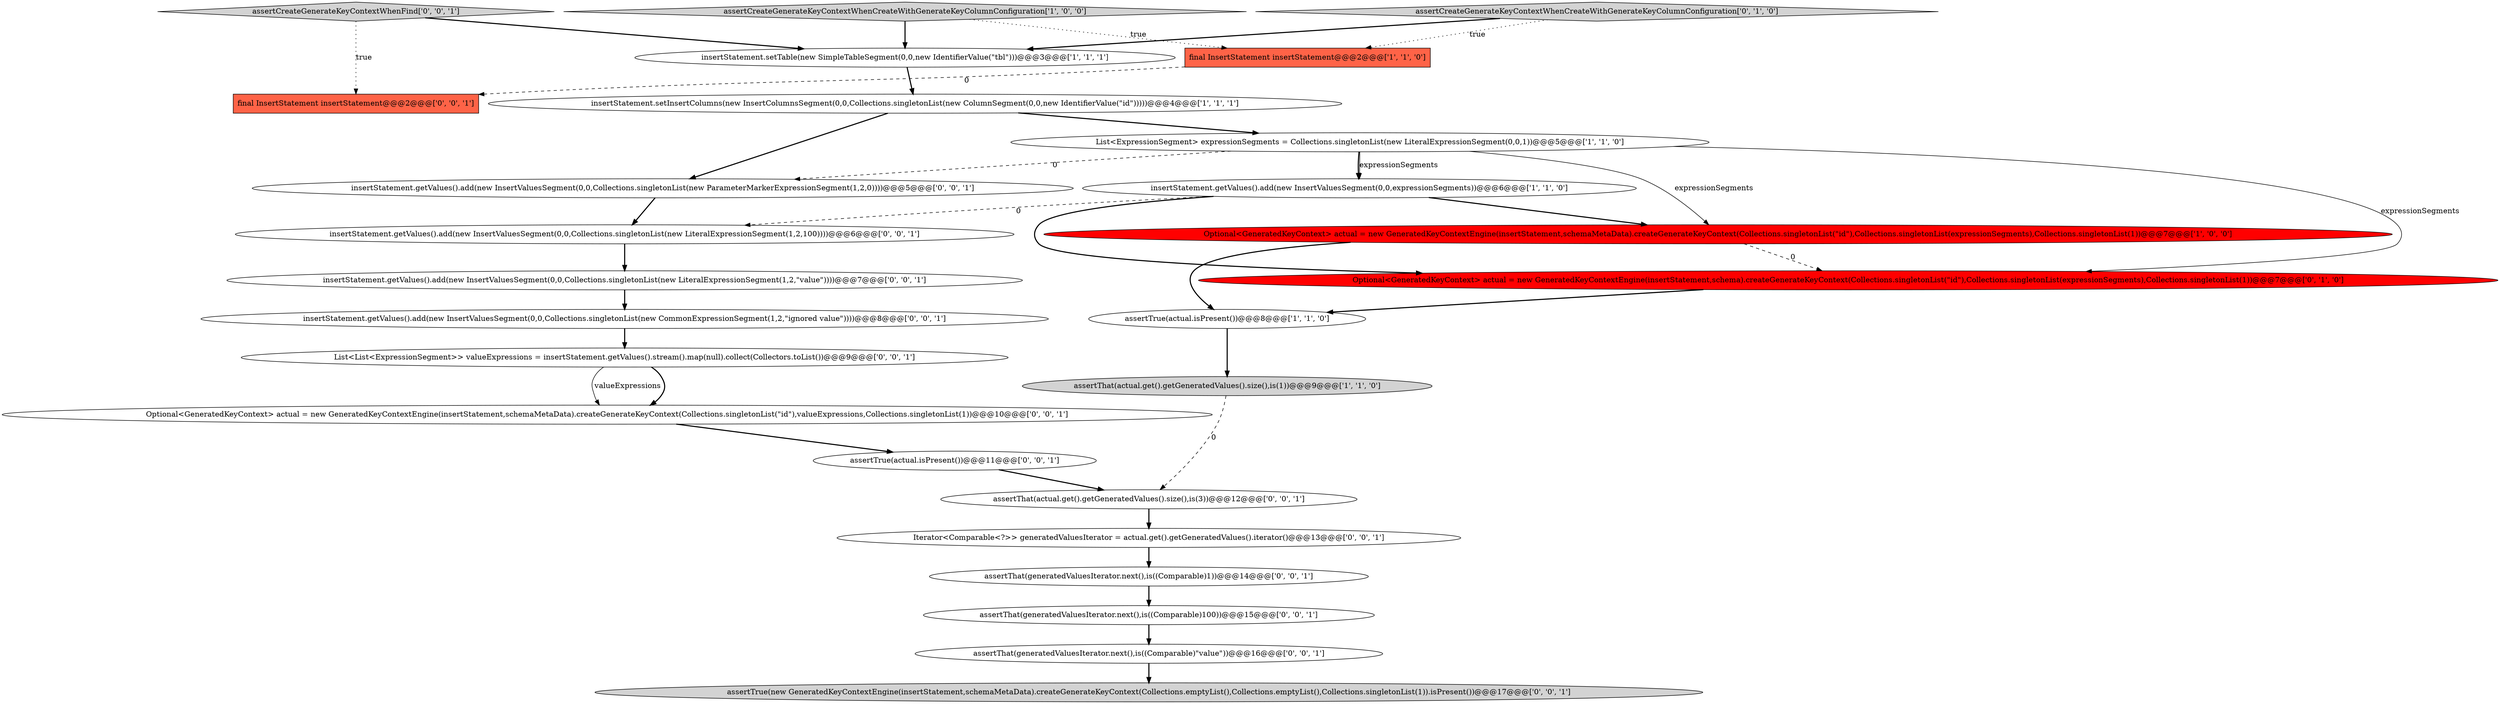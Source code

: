 digraph {
2 [style = filled, label = "insertStatement.setTable(new SimpleTableSegment(0,0,new IdentifierValue(\"tbl\")))@@@3@@@['1', '1', '1']", fillcolor = white, shape = ellipse image = "AAA0AAABBB1BBB"];
20 [style = filled, label = "assertThat(actual.get().getGeneratedValues().size(),is(3))@@@12@@@['0', '0', '1']", fillcolor = white, shape = ellipse image = "AAA0AAABBB3BBB"];
24 [style = filled, label = "assertThat(generatedValuesIterator.next(),is((Comparable)1))@@@14@@@['0', '0', '1']", fillcolor = white, shape = ellipse image = "AAA0AAABBB3BBB"];
8 [style = filled, label = "assertTrue(actual.isPresent())@@@8@@@['1', '1', '0']", fillcolor = white, shape = ellipse image = "AAA0AAABBB1BBB"];
6 [style = filled, label = "Optional<GeneratedKeyContext> actual = new GeneratedKeyContextEngine(insertStatement,schemaMetaData).createGenerateKeyContext(Collections.singletonList(\"id\"),Collections.singletonList(expressionSegments),Collections.singletonList(1))@@@7@@@['1', '0', '0']", fillcolor = red, shape = ellipse image = "AAA1AAABBB1BBB"];
23 [style = filled, label = "assertCreateGenerateKeyContextWhenFind['0', '0', '1']", fillcolor = lightgray, shape = diamond image = "AAA0AAABBB3BBB"];
12 [style = filled, label = "List<List<ExpressionSegment>> valueExpressions = insertStatement.getValues().stream().map(null).collect(Collectors.toList())@@@9@@@['0', '0', '1']", fillcolor = white, shape = ellipse image = "AAA0AAABBB3BBB"];
16 [style = filled, label = "insertStatement.getValues().add(new InsertValuesSegment(0,0,Collections.singletonList(new LiteralExpressionSegment(1,2,100))))@@@6@@@['0', '0', '1']", fillcolor = white, shape = ellipse image = "AAA0AAABBB3BBB"];
4 [style = filled, label = "List<ExpressionSegment> expressionSegments = Collections.singletonList(new LiteralExpressionSegment(0,0,1))@@@5@@@['1', '1', '0']", fillcolor = white, shape = ellipse image = "AAA0AAABBB1BBB"];
21 [style = filled, label = "assertThat(generatedValuesIterator.next(),is((Comparable)\"value\"))@@@16@@@['0', '0', '1']", fillcolor = white, shape = ellipse image = "AAA0AAABBB3BBB"];
9 [style = filled, label = "Optional<GeneratedKeyContext> actual = new GeneratedKeyContextEngine(insertStatement,schema).createGenerateKeyContext(Collections.singletonList(\"id\"),Collections.singletonList(expressionSegments),Collections.singletonList(1))@@@7@@@['0', '1', '0']", fillcolor = red, shape = ellipse image = "AAA1AAABBB2BBB"];
15 [style = filled, label = "insertStatement.getValues().add(new InsertValuesSegment(0,0,Collections.singletonList(new CommonExpressionSegment(1,2,\"ignored value\"))))@@@8@@@['0', '0', '1']", fillcolor = white, shape = ellipse image = "AAA0AAABBB3BBB"];
1 [style = filled, label = "assertThat(actual.get().getGeneratedValues().size(),is(1))@@@9@@@['1', '1', '0']", fillcolor = lightgray, shape = ellipse image = "AAA0AAABBB1BBB"];
25 [style = filled, label = "final InsertStatement insertStatement@@@2@@@['0', '0', '1']", fillcolor = tomato, shape = box image = "AAA0AAABBB3BBB"];
13 [style = filled, label = "Iterator<Comparable<?>> generatedValuesIterator = actual.get().getGeneratedValues().iterator()@@@13@@@['0', '0', '1']", fillcolor = white, shape = ellipse image = "AAA0AAABBB3BBB"];
14 [style = filled, label = "insertStatement.getValues().add(new InsertValuesSegment(0,0,Collections.singletonList(new LiteralExpressionSegment(1,2,\"value\"))))@@@7@@@['0', '0', '1']", fillcolor = white, shape = ellipse image = "AAA0AAABBB3BBB"];
5 [style = filled, label = "final InsertStatement insertStatement@@@2@@@['1', '1', '0']", fillcolor = tomato, shape = box image = "AAA0AAABBB1BBB"];
22 [style = filled, label = "Optional<GeneratedKeyContext> actual = new GeneratedKeyContextEngine(insertStatement,schemaMetaData).createGenerateKeyContext(Collections.singletonList(\"id\"),valueExpressions,Collections.singletonList(1))@@@10@@@['0', '0', '1']", fillcolor = white, shape = ellipse image = "AAA0AAABBB3BBB"];
3 [style = filled, label = "insertStatement.getValues().add(new InsertValuesSegment(0,0,expressionSegments))@@@6@@@['1', '1', '0']", fillcolor = white, shape = ellipse image = "AAA0AAABBB1BBB"];
17 [style = filled, label = "assertTrue(new GeneratedKeyContextEngine(insertStatement,schemaMetaData).createGenerateKeyContext(Collections.emptyList(),Collections.emptyList(),Collections.singletonList(1)).isPresent())@@@17@@@['0', '0', '1']", fillcolor = lightgray, shape = ellipse image = "AAA0AAABBB3BBB"];
11 [style = filled, label = "assertThat(generatedValuesIterator.next(),is((Comparable)100))@@@15@@@['0', '0', '1']", fillcolor = white, shape = ellipse image = "AAA0AAABBB3BBB"];
7 [style = filled, label = "assertCreateGenerateKeyContextWhenCreateWithGenerateKeyColumnConfiguration['1', '0', '0']", fillcolor = lightgray, shape = diamond image = "AAA0AAABBB1BBB"];
18 [style = filled, label = "insertStatement.getValues().add(new InsertValuesSegment(0,0,Collections.singletonList(new ParameterMarkerExpressionSegment(1,2,0))))@@@5@@@['0', '0', '1']", fillcolor = white, shape = ellipse image = "AAA0AAABBB3BBB"];
19 [style = filled, label = "assertTrue(actual.isPresent())@@@11@@@['0', '0', '1']", fillcolor = white, shape = ellipse image = "AAA0AAABBB3BBB"];
0 [style = filled, label = "insertStatement.setInsertColumns(new InsertColumnsSegment(0,0,Collections.singletonList(new ColumnSegment(0,0,new IdentifierValue(\"id\")))))@@@4@@@['1', '1', '1']", fillcolor = white, shape = ellipse image = "AAA0AAABBB1BBB"];
10 [style = filled, label = "assertCreateGenerateKeyContextWhenCreateWithGenerateKeyColumnConfiguration['0', '1', '0']", fillcolor = lightgray, shape = diamond image = "AAA0AAABBB2BBB"];
4->18 [style = dashed, label="0"];
4->3 [style = bold, label=""];
20->13 [style = bold, label=""];
13->24 [style = bold, label=""];
22->19 [style = bold, label=""];
4->6 [style = solid, label="expressionSegments"];
19->20 [style = bold, label=""];
11->21 [style = bold, label=""];
6->9 [style = dashed, label="0"];
3->6 [style = bold, label=""];
5->25 [style = dashed, label="0"];
9->8 [style = bold, label=""];
10->5 [style = dotted, label="true"];
7->5 [style = dotted, label="true"];
1->20 [style = dashed, label="0"];
3->9 [style = bold, label=""];
8->1 [style = bold, label=""];
12->22 [style = solid, label="valueExpressions"];
2->0 [style = bold, label=""];
0->4 [style = bold, label=""];
4->9 [style = solid, label="expressionSegments"];
7->2 [style = bold, label=""];
24->11 [style = bold, label=""];
6->8 [style = bold, label=""];
16->14 [style = bold, label=""];
0->18 [style = bold, label=""];
10->2 [style = bold, label=""];
14->15 [style = bold, label=""];
15->12 [style = bold, label=""];
23->2 [style = bold, label=""];
21->17 [style = bold, label=""];
4->3 [style = solid, label="expressionSegments"];
23->25 [style = dotted, label="true"];
12->22 [style = bold, label=""];
3->16 [style = dashed, label="0"];
18->16 [style = bold, label=""];
}
